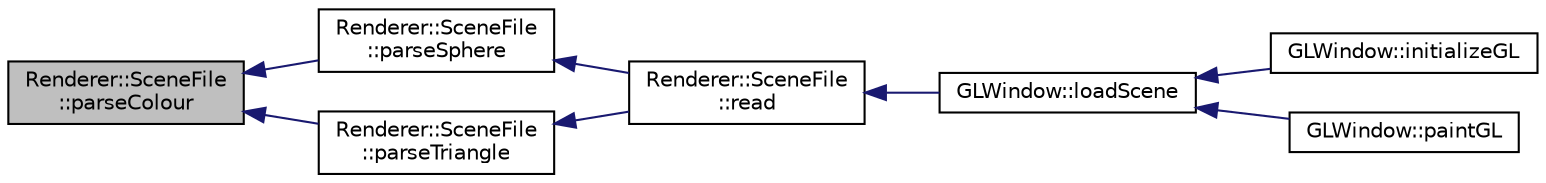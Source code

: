 digraph "Renderer::SceneFile::parseColour"
{
  edge [fontname="Helvetica",fontsize="10",labelfontname="Helvetica",labelfontsize="10"];
  node [fontname="Helvetica",fontsize="10",shape=record];
  rankdir="LR";
  Node1 [label="Renderer::SceneFile\l::parseColour",height=0.2,width=0.4,color="black", fillcolor="grey75", style="filled", fontcolor="black"];
  Node1 -> Node2 [dir="back",color="midnightblue",fontsize="10",style="solid",fontname="Helvetica"];
  Node2 [label="Renderer::SceneFile\l::parseSphere",height=0.2,width=0.4,color="black", fillcolor="white", style="filled",URL="$class_renderer_1_1_scene_file.html#a52b006539e1d470e6d75ee662b056bc2",tooltip="parseSphere Reads a series of tokens to find out spherical data "];
  Node2 -> Node3 [dir="back",color="midnightblue",fontsize="10",style="solid",fontname="Helvetica"];
  Node3 [label="Renderer::SceneFile\l::read",height=0.2,width=0.4,color="black", fillcolor="white", style="filled",URL="$class_renderer_1_1_scene_file.html#a615a08298e12eec3794cd80ba687c127",tooltip="reads the system path stored in m_sceneFile "];
  Node3 -> Node4 [dir="back",color="midnightblue",fontsize="10",style="solid",fontname="Helvetica"];
  Node4 [label="GLWindow::loadScene",height=0.2,width=0.4,color="black", fillcolor="white", style="filled",URL="$class_g_l_window.html#aed7b270f88867c428887e7c43145988b"];
  Node4 -> Node5 [dir="back",color="midnightblue",fontsize="10",style="solid",fontname="Helvetica"];
  Node5 [label="GLWindow::initializeGL",height=0.2,width=0.4,color="black", fillcolor="white", style="filled",URL="$class_g_l_window.html#a39e39761cd7323806917a217cc7caea5",tooltip="The following methods must be implimented in the sub class this is called when the window is created..."];
  Node4 -> Node6 [dir="back",color="midnightblue",fontsize="10",style="solid",fontname="Helvetica"];
  Node6 [label="GLWindow::paintGL",height=0.2,width=0.4,color="black", fillcolor="white", style="filled",URL="$class_g_l_window.html#a9bd2503dd5f812c10a9481f22ecd3403",tooltip="this is the main gl drawing routine which is called whenever the window needs to be re-drawn ..."];
  Node1 -> Node7 [dir="back",color="midnightblue",fontsize="10",style="solid",fontname="Helvetica"];
  Node7 [label="Renderer::SceneFile\l::parseTriangle",height=0.2,width=0.4,color="black", fillcolor="white", style="filled",URL="$class_renderer_1_1_scene_file.html#a7c8cd7aafa876459375f0aa158c5ae2c",tooltip="parseTriangle Reads a series of tokens to find out triangle data "];
  Node7 -> Node3 [dir="back",color="midnightblue",fontsize="10",style="solid",fontname="Helvetica"];
}

